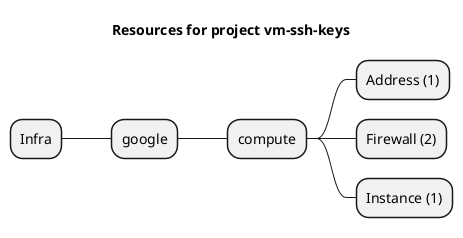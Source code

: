 @startmindmap
title Resources for project vm-ssh-keys
skinparam monochrome true
+ Infra
++ google
+++ compute
++++ Address (1)
++++ Firewall (2)
++++ Instance (1)
@endmindmap